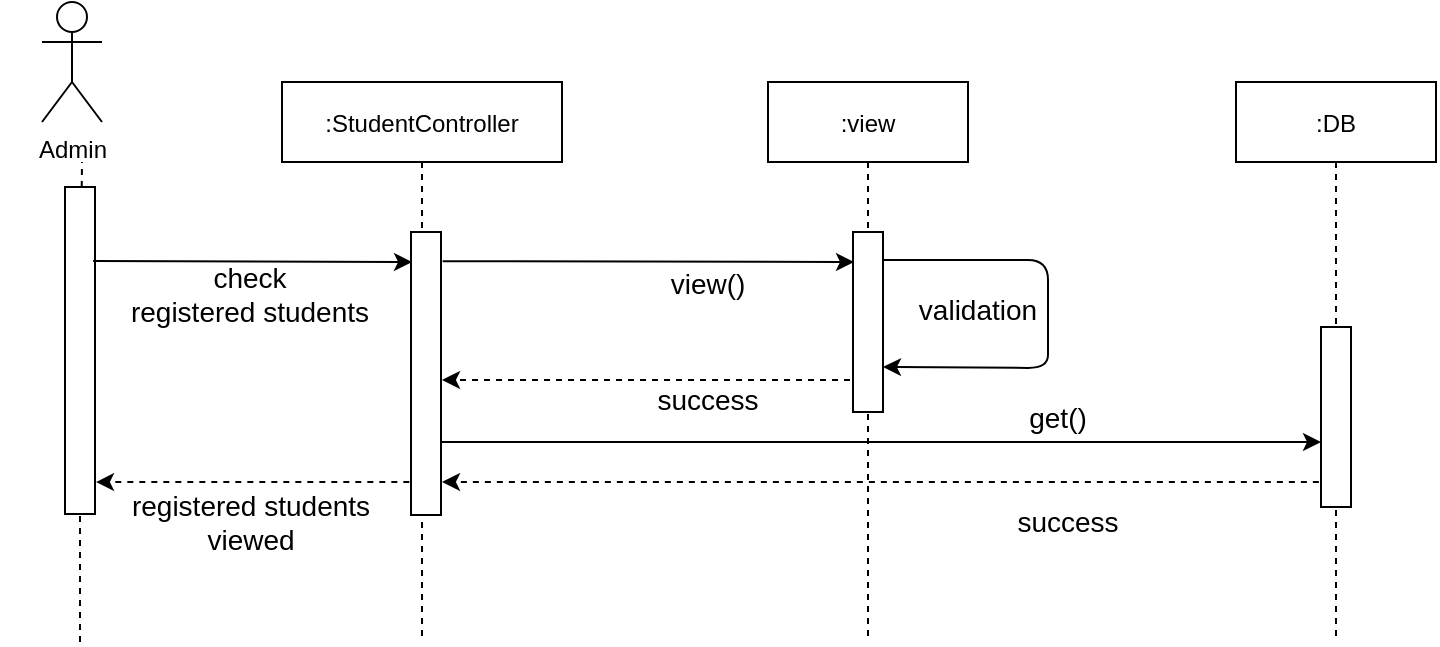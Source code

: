 <mxfile version="15.0.3" type="device"><diagram id="kgpKYQtTHZ0yAKxKKP6v" name="Page-1"><mxGraphModel dx="1021" dy="471" grid="1" gridSize="10" guides="1" tooltips="1" connect="1" arrows="1" fold="1" page="1" pageScale="1" pageWidth="850" pageHeight="1100" math="0" shadow="0"><root><mxCell id="0"/><mxCell id="1" parent="0"/><mxCell id="7Ekcndddt87HOL9vuOtZ-26" value="&lt;font style=&quot;font-size: 14px&quot;&gt;&lt;span style=&quot;white-space: pre&quot;&gt;validation&lt;/span&gt;&lt;/font&gt;" style="text;html=1;strokeColor=none;fillColor=none;align=center;verticalAlign=middle;whiteSpace=wrap;rounded=0;" parent="1" vertex="1"><mxGeometry x="488" y="184" width="40" height="20" as="geometry"/></mxCell><mxCell id="3nuBFxr9cyL0pnOWT2aG-1" value=":StudentController" style="shape=umlLifeline;perimeter=lifelinePerimeter;container=1;collapsible=0;recursiveResize=0;rounded=0;shadow=0;strokeWidth=1;" parent="1" vertex="1"><mxGeometry x="160" y="80" width="140" height="280" as="geometry"/></mxCell><mxCell id="3nuBFxr9cyL0pnOWT2aG-5" value=":view" style="shape=umlLifeline;perimeter=lifelinePerimeter;container=1;collapsible=0;recursiveResize=0;rounded=0;shadow=0;strokeWidth=1;" parent="1" vertex="1"><mxGeometry x="403" y="80" width="100" height="280" as="geometry"/></mxCell><mxCell id="7Ekcndddt87HOL9vuOtZ-4" value="Admin" style="shape=umlActor;verticalLabelPosition=bottom;verticalAlign=top;html=1;outlineConnect=0;" parent="1" vertex="1"><mxGeometry x="40" y="40" width="30" height="60" as="geometry"/></mxCell><mxCell id="7Ekcndddt87HOL9vuOtZ-7" value="" style="endArrow=none;dashed=1;html=1;startArrow=none;" parent="1" source="7Ekcndddt87HOL9vuOtZ-12" edge="1"><mxGeometry width="50" height="50" relative="1" as="geometry"><mxPoint x="60" y="380" as="sourcePoint"/><mxPoint x="60" y="120" as="targetPoint"/></mxGeometry></mxCell><mxCell id="7Ekcndddt87HOL9vuOtZ-11" value="" style="rounded=0;whiteSpace=wrap;html=1;rotation=90;" parent="1" vertex="1"><mxGeometry x="161.25" y="218.25" width="141.5" height="15" as="geometry"/></mxCell><mxCell id="7Ekcndddt87HOL9vuOtZ-10" value="" style="rounded=0;whiteSpace=wrap;html=1;rotation=90;" parent="1" vertex="1"><mxGeometry x="408" y="192.5" width="90" height="15" as="geometry"/></mxCell><mxCell id="7Ekcndddt87HOL9vuOtZ-12" value="" style="rounded=0;whiteSpace=wrap;html=1;rotation=90;" parent="1" vertex="1"><mxGeometry x="-22.75" y="206.75" width="163.5" height="15" as="geometry"/></mxCell><mxCell id="7Ekcndddt87HOL9vuOtZ-13" value="" style="endArrow=none;dashed=1;html=1;" parent="1" target="7Ekcndddt87HOL9vuOtZ-12" edge="1"><mxGeometry width="50" height="50" relative="1" as="geometry"><mxPoint x="59" y="360" as="sourcePoint"/><mxPoint x="60" y="120" as="targetPoint"/></mxGeometry></mxCell><mxCell id="7Ekcndddt87HOL9vuOtZ-14" value="" style="endArrow=classic;html=1;exitX=0.226;exitY=0.062;exitDx=0;exitDy=0;exitPerimeter=0;" parent="1" edge="1" source="7Ekcndddt87HOL9vuOtZ-12"><mxGeometry width="50" height="50" relative="1" as="geometry"><mxPoint x="77" y="170" as="sourcePoint"/><mxPoint x="225.01" y="170" as="targetPoint"/><Array as="points"><mxPoint x="225.01" y="170"/></Array></mxGeometry></mxCell><mxCell id="7Ekcndddt87HOL9vuOtZ-15" value="&lt;div&gt;&lt;font style=&quot;font-size: 14px&quot;&gt;check&lt;/font&gt;&lt;/div&gt;&lt;div&gt;&lt;font style=&quot;font-size: 14px&quot;&gt; registered students&lt;/font&gt;&lt;/div&gt;" style="text;html=1;strokeColor=none;fillColor=none;align=center;verticalAlign=middle;whiteSpace=wrap;rounded=0;" parent="1" vertex="1"><mxGeometry x="54.25" y="175.5" width="180" height="20" as="geometry"/></mxCell><mxCell id="7Ekcndddt87HOL9vuOtZ-16" value="" style="endArrow=classic;html=1;exitX=0.103;exitY=-0.056;exitDx=0;exitDy=0;exitPerimeter=0;" parent="1" edge="1" source="7Ekcndddt87HOL9vuOtZ-11"><mxGeometry width="50" height="50" relative="1" as="geometry"><mxPoint x="246" y="170" as="sourcePoint"/><mxPoint x="446" y="170" as="targetPoint"/></mxGeometry></mxCell><mxCell id="7Ekcndddt87HOL9vuOtZ-18" value=":DB" style="shape=umlLifeline;perimeter=lifelinePerimeter;container=1;collapsible=0;recursiveResize=0;rounded=0;shadow=0;strokeWidth=1;" parent="1" vertex="1"><mxGeometry x="637" y="80" width="100" height="280" as="geometry"/></mxCell><mxCell id="7Ekcndddt87HOL9vuOtZ-19" value="" style="rounded=0;whiteSpace=wrap;html=1;rotation=90;" parent="7Ekcndddt87HOL9vuOtZ-18" vertex="1"><mxGeometry x="5" y="160" width="90" height="15" as="geometry"/></mxCell><mxCell id="7Ekcndddt87HOL9vuOtZ-22" value="" style="endArrow=classic;html=1;exitX=0.114;exitY=0.017;exitDx=0;exitDy=0;exitPerimeter=0;entryX=0.75;entryY=0;entryDx=0;entryDy=0;" parent="1" target="7Ekcndddt87HOL9vuOtZ-10" edge="1"><mxGeometry width="50" height="50" relative="1" as="geometry"><mxPoint x="461.005" y="169" as="sourcePoint"/><mxPoint x="626.76" y="169.74" as="targetPoint"/><Array as="points"><mxPoint x="543" y="169"/><mxPoint x="543" y="200"/><mxPoint x="543" y="223"/></Array></mxGeometry></mxCell><mxCell id="7Ekcndddt87HOL9vuOtZ-23" value="" style="endArrow=classic;html=1;dashed=1;" parent="1" edge="1"><mxGeometry width="50" height="50" relative="1" as="geometry"><mxPoint x="444" y="229" as="sourcePoint"/><mxPoint x="240" y="229" as="targetPoint"/></mxGeometry></mxCell><mxCell id="7Ekcndddt87HOL9vuOtZ-25" value="&lt;font style=&quot;font-size: 14px&quot;&gt;success&lt;/font&gt;" style="text;html=1;strokeColor=none;fillColor=none;align=center;verticalAlign=middle;whiteSpace=wrap;rounded=0;" parent="1" vertex="1"><mxGeometry x="353" y="229" width="40" height="20" as="geometry"/></mxCell><mxCell id="7Ekcndddt87HOL9vuOtZ-28" value="" style="endArrow=classic;html=1;entryX=0.639;entryY=1;entryDx=0;entryDy=0;entryPerimeter=0;" parent="1" target="7Ekcndddt87HOL9vuOtZ-19" edge="1"><mxGeometry width="50" height="50" relative="1" as="geometry"><mxPoint x="240" y="260" as="sourcePoint"/><mxPoint x="687" y="249" as="targetPoint"/></mxGeometry></mxCell><mxCell id="7Ekcndddt87HOL9vuOtZ-33" value="&lt;font style=&quot;font-size: 14px&quot;&gt;view()&lt;/font&gt;" style="text;html=1;strokeColor=none;fillColor=none;align=center;verticalAlign=middle;whiteSpace=wrap;rounded=0;" parent="1" vertex="1"><mxGeometry x="353" y="171" width="40" height="20" as="geometry"/></mxCell><mxCell id="7Ekcndddt87HOL9vuOtZ-32" value="&lt;font style=&quot;font-size: 14px&quot;&gt;&lt;span style=&quot;white-space: pre&quot;&gt;get&lt;/span&gt;()&lt;/font&gt;" style="text;html=1;align=center;verticalAlign=middle;whiteSpace=wrap;rounded=0;" parent="1" vertex="1"><mxGeometry x="528" y="238" width="40" height="20" as="geometry"/></mxCell><mxCell id="7Ekcndddt87HOL9vuOtZ-35" value="&lt;font style=&quot;font-size: 14px&quot;&gt;&lt;span style=&quot;white-space: pre&quot;&gt;success&lt;/span&gt;&lt;span style=&quot;white-space: pre&quot;&gt;&lt;/span&gt;&lt;/font&gt;" style="text;html=1;align=center;verticalAlign=middle;whiteSpace=wrap;rounded=0;" parent="1" vertex="1"><mxGeometry x="533" y="290" width="40" height="20" as="geometry"/></mxCell><mxCell id="7Ekcndddt87HOL9vuOtZ-73" value="" style="endArrow=classic;html=1;dashed=1;exitX=0.861;exitY=1.071;exitDx=0;exitDy=0;exitPerimeter=0;" parent="1" source="7Ekcndddt87HOL9vuOtZ-19" edge="1"><mxGeometry width="50" height="50" relative="1" as="geometry"><mxPoint x="600" y="280" as="sourcePoint"/><mxPoint x="240" y="280" as="targetPoint"/><Array as="points"/></mxGeometry></mxCell><mxCell id="7Ekcndddt87HOL9vuOtZ-74" value="&lt;div&gt;&lt;font style=&quot;font-size: 14px&quot;&gt;registered &lt;/font&gt;&lt;font style=&quot;font-size: 14px&quot;&gt;students&lt;/font&gt;&lt;/div&gt;&lt;div&gt;&lt;font style=&quot;font-size: 14px&quot;&gt;viewed&lt;br&gt;&lt;/font&gt;&lt;/div&gt;" style="text;html=1;strokeColor=none;fillColor=none;align=center;verticalAlign=middle;whiteSpace=wrap;rounded=0;" parent="1" vertex="1"><mxGeometry x="19.87" y="290" width="248.75" height="20" as="geometry"/></mxCell><mxCell id="px2t9lMNfF6Y1xQySDtg-2" value="" style="endArrow=classic;html=1;dashed=1;exitX=0.883;exitY=1.056;exitDx=0;exitDy=0;exitPerimeter=0;" edge="1" parent="1" source="7Ekcndddt87HOL9vuOtZ-11"><mxGeometry width="50" height="50" relative="1" as="geometry"><mxPoint x="505.435" y="280.0" as="sourcePoint"/><mxPoint x="67" y="280.01" as="targetPoint"/><Array as="points"/></mxGeometry></mxCell></root></mxGraphModel></diagram></mxfile>